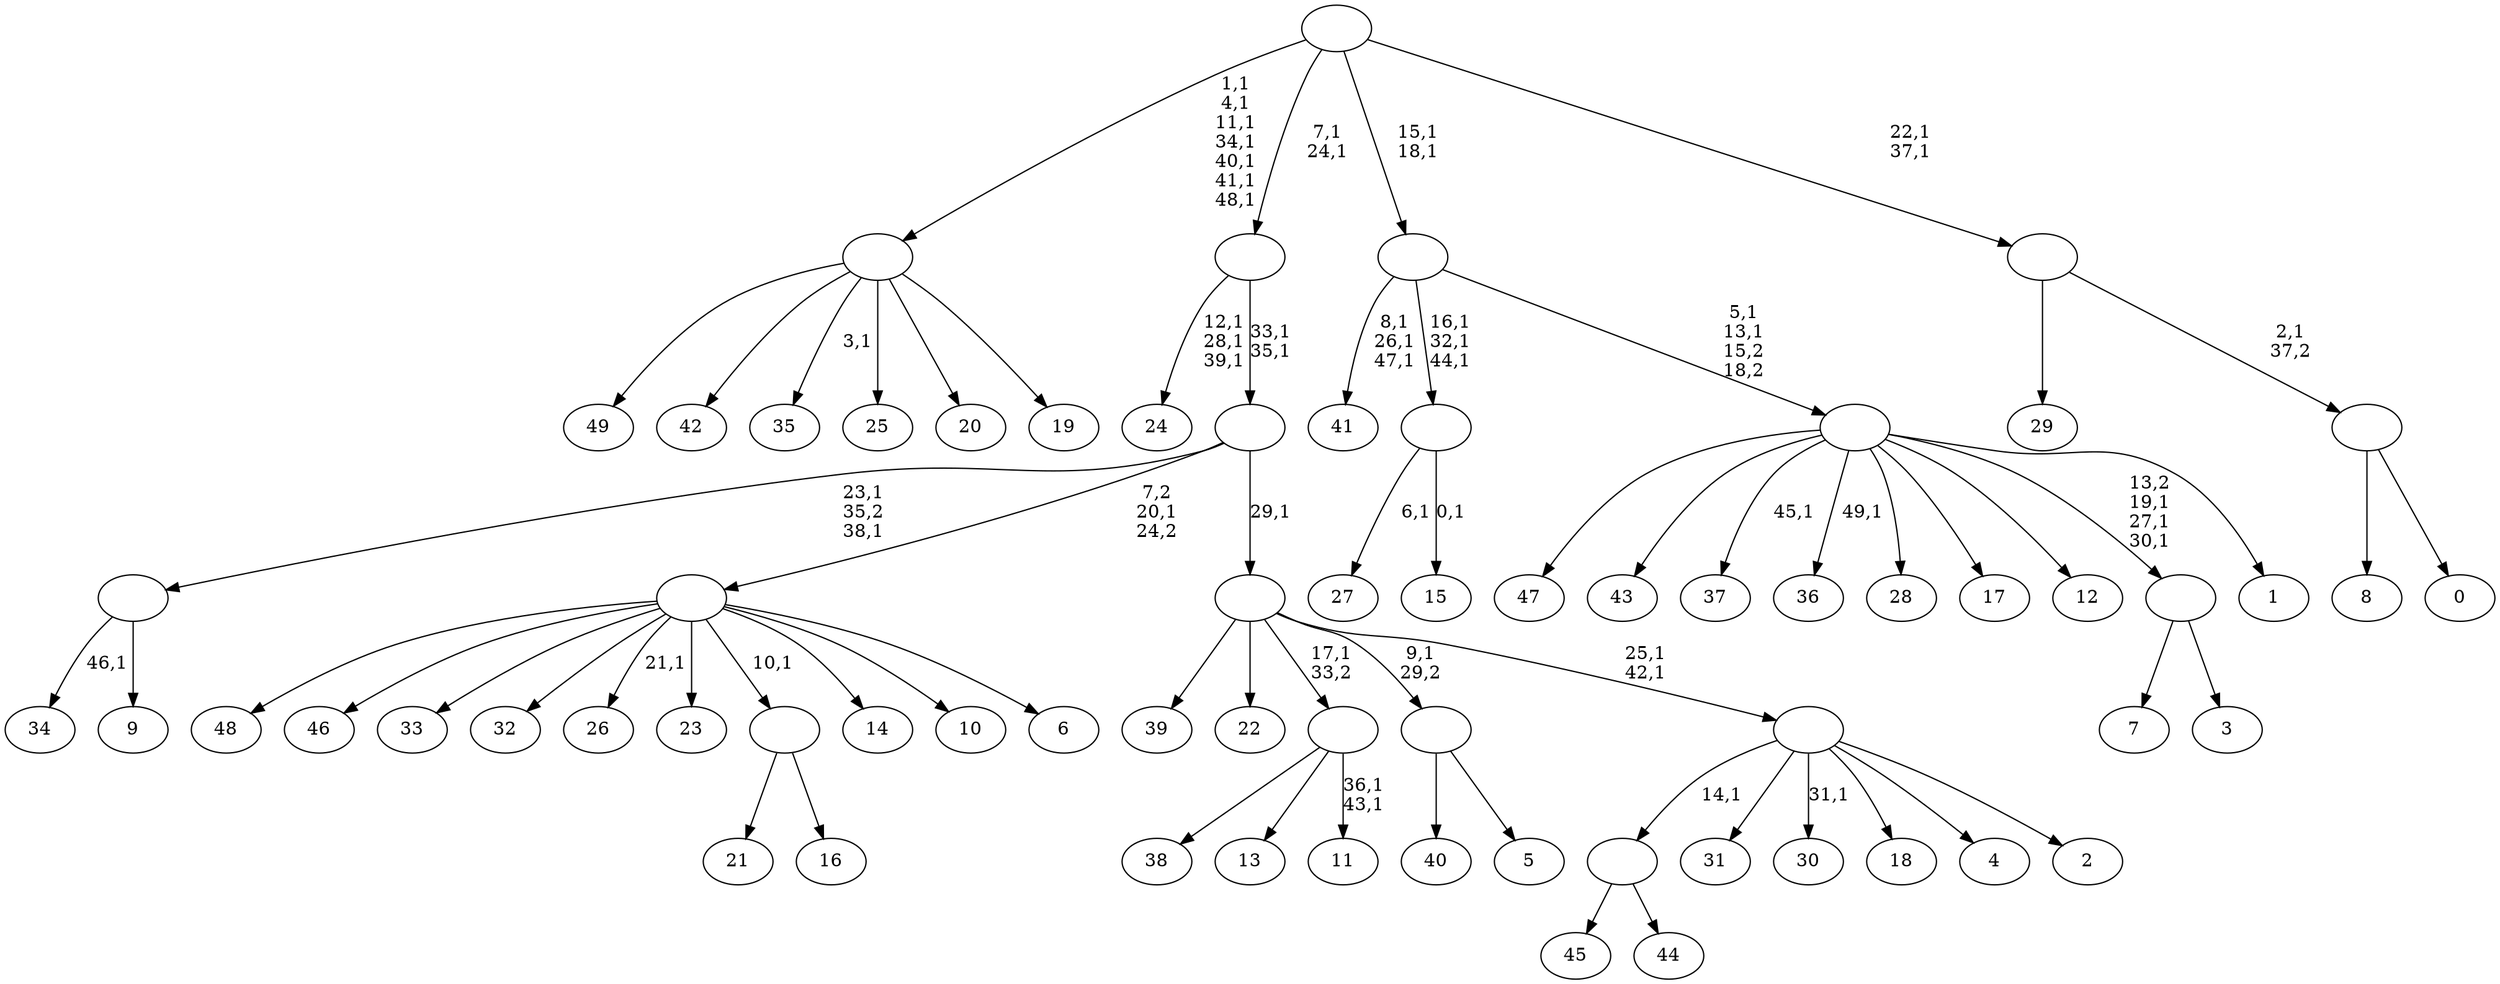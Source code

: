digraph T {
	100 [label="49"]
	99 [label="48"]
	98 [label="47"]
	97 [label="46"]
	96 [label="45"]
	95 [label="44"]
	94 [label=""]
	93 [label="43"]
	92 [label="42"]
	91 [label="41"]
	87 [label="40"]
	86 [label="39"]
	85 [label="38"]
	84 [label="37"]
	82 [label="36"]
	80 [label="35"]
	78 [label="34"]
	76 [label="33"]
	75 [label="32"]
	74 [label="31"]
	73 [label="30"]
	71 [label="29"]
	70 [label="28"]
	69 [label="27"]
	67 [label="26"]
	65 [label="25"]
	64 [label="24"]
	60 [label="23"]
	59 [label="22"]
	58 [label="21"]
	57 [label="20"]
	56 [label="19"]
	55 [label=""]
	48 [label="18"]
	47 [label="17"]
	46 [label="16"]
	45 [label=""]
	44 [label="15"]
	42 [label=""]
	39 [label="14"]
	38 [label="13"]
	37 [label="12"]
	36 [label="11"]
	33 [label=""]
	32 [label="10"]
	31 [label="9"]
	30 [label=""]
	28 [label="8"]
	27 [label="7"]
	26 [label="6"]
	25 [label=""]
	24 [label="5"]
	23 [label=""]
	22 [label="4"]
	21 [label="3"]
	20 [label=""]
	17 [label="2"]
	16 [label=""]
	14 [label=""]
	13 [label=""]
	11 [label=""]
	9 [label="1"]
	8 [label=""]
	6 [label=""]
	4 [label="0"]
	3 [label=""]
	2 [label=""]
	0 [label=""]
	94 -> 96 [label=""]
	94 -> 95 [label=""]
	55 -> 80 [label="3,1"]
	55 -> 100 [label=""]
	55 -> 92 [label=""]
	55 -> 65 [label=""]
	55 -> 57 [label=""]
	55 -> 56 [label=""]
	45 -> 58 [label=""]
	45 -> 46 [label=""]
	42 -> 44 [label="0,1"]
	42 -> 69 [label="6,1"]
	33 -> 36 [label="36,1\n43,1"]
	33 -> 85 [label=""]
	33 -> 38 [label=""]
	30 -> 78 [label="46,1"]
	30 -> 31 [label=""]
	25 -> 67 [label="21,1"]
	25 -> 99 [label=""]
	25 -> 97 [label=""]
	25 -> 76 [label=""]
	25 -> 75 [label=""]
	25 -> 60 [label=""]
	25 -> 45 [label="10,1"]
	25 -> 39 [label=""]
	25 -> 32 [label=""]
	25 -> 26 [label=""]
	23 -> 87 [label=""]
	23 -> 24 [label=""]
	20 -> 27 [label=""]
	20 -> 21 [label=""]
	16 -> 73 [label="31,1"]
	16 -> 94 [label="14,1"]
	16 -> 74 [label=""]
	16 -> 48 [label=""]
	16 -> 22 [label=""]
	16 -> 17 [label=""]
	14 -> 16 [label="25,1\n42,1"]
	14 -> 86 [label=""]
	14 -> 59 [label=""]
	14 -> 33 [label="17,1\n33,2"]
	14 -> 23 [label="9,1\n29,2"]
	13 -> 30 [label="23,1\n35,2\n38,1"]
	13 -> 25 [label="7,2\n20,1\n24,2"]
	13 -> 14 [label="29,1"]
	11 -> 13 [label="33,1\n35,1"]
	11 -> 64 [label="12,1\n28,1\n39,1"]
	8 -> 20 [label="13,2\n19,1\n27,1\n30,1"]
	8 -> 82 [label="49,1"]
	8 -> 84 [label="45,1"]
	8 -> 98 [label=""]
	8 -> 93 [label=""]
	8 -> 70 [label=""]
	8 -> 47 [label=""]
	8 -> 37 [label=""]
	8 -> 9 [label=""]
	6 -> 8 [label="5,1\n13,1\n15,2\n18,2"]
	6 -> 42 [label="16,1\n32,1\n44,1"]
	6 -> 91 [label="8,1\n26,1\n47,1"]
	3 -> 28 [label=""]
	3 -> 4 [label=""]
	2 -> 71 [label=""]
	2 -> 3 [label="2,1\n37,2"]
	0 -> 2 [label="22,1\n37,1"]
	0 -> 6 [label="15,1\n18,1"]
	0 -> 11 [label="7,1\n24,1"]
	0 -> 55 [label="1,1\n4,1\n11,1\n34,1\n40,1\n41,1\n48,1"]
}
